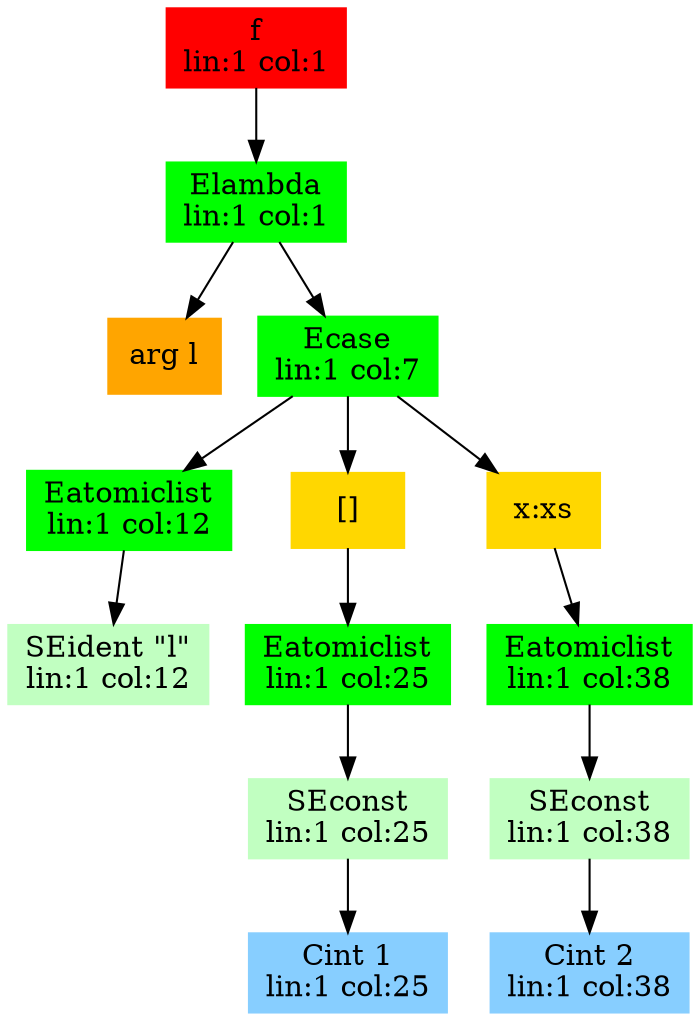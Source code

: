 digraph G {
node [shape=box]
0 [label="f
lin:1 col:1",color=red, style=filled]
1 [label="Elambda
lin:1 col:1",color=green,style=filled]
0 -> 1
2 [label="arg l",color=orange,style=filled]
1 -> 2
3 [label="Ecase
lin:1 col:7",color=green,style=filled]
1 -> 3
4 [label="Eatomiclist
lin:1 col:12",color=green,style=filled]
3 -> 4
5 [label="SEident \"l\"
lin:1 col:12",color=darkseagreen1,style=filled]
4 -> 5
6 [label="[]",color=gold,style=filled]
3 -> 6
7 [label="Eatomiclist
lin:1 col:25",color=green,style=filled]
6 -> 7
8 [label="SEconst
lin:1 col:25",color=darkseagreen1,style=filled]
7 -> 8
9 [label="Cint 1
lin:1 col:25",color=skyblue1,style=filled]
8 -> 9
10 [label="x:xs",color=gold,style=filled]
3 -> 10
11 [label="Eatomiclist
lin:1 col:38",color=green,style=filled]
10 -> 11
12 [label="SEconst
lin:1 col:38",color=darkseagreen1,style=filled]
11 -> 12
13 [label="Cint 2
lin:1 col:38",color=skyblue1,style=filled]
12 -> 13

}
